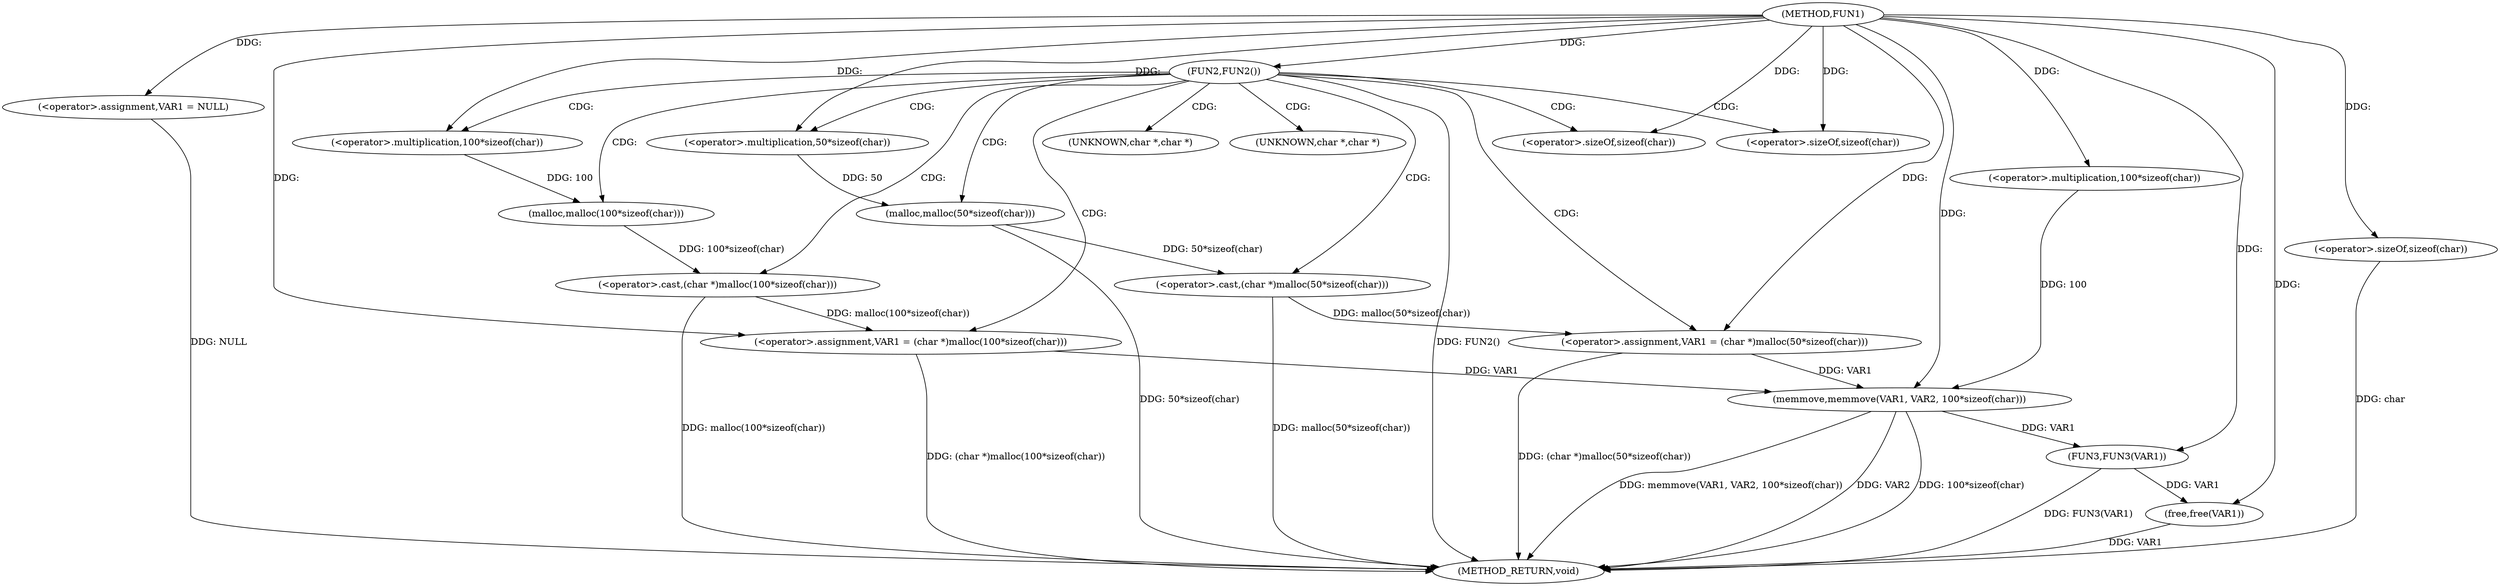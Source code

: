 digraph FUN1 {  
"1000100" [label = "(METHOD,FUN1)" ]
"1000142" [label = "(METHOD_RETURN,void)" ]
"1000103" [label = "(<operator>.assignment,VAR1 = NULL)" ]
"1000107" [label = "(FUN2,FUN2())" ]
"1000109" [label = "(<operator>.assignment,VAR1 = (char *)malloc(50*sizeof(char)))" ]
"1000111" [label = "(<operator>.cast,(char *)malloc(50*sizeof(char)))" ]
"1000113" [label = "(malloc,malloc(50*sizeof(char)))" ]
"1000114" [label = "(<operator>.multiplication,50*sizeof(char))" ]
"1000116" [label = "(<operator>.sizeOf,sizeof(char))" ]
"1000120" [label = "(<operator>.assignment,VAR1 = (char *)malloc(100*sizeof(char)))" ]
"1000122" [label = "(<operator>.cast,(char *)malloc(100*sizeof(char)))" ]
"1000124" [label = "(malloc,malloc(100*sizeof(char)))" ]
"1000125" [label = "(<operator>.multiplication,100*sizeof(char))" ]
"1000127" [label = "(<operator>.sizeOf,sizeof(char))" ]
"1000131" [label = "(memmove,memmove(VAR1, VAR2, 100*sizeof(char)))" ]
"1000134" [label = "(<operator>.multiplication,100*sizeof(char))" ]
"1000136" [label = "(<operator>.sizeOf,sizeof(char))" ]
"1000138" [label = "(FUN3,FUN3(VAR1))" ]
"1000140" [label = "(free,free(VAR1))" ]
"1000112" [label = "(UNKNOWN,char *,char *)" ]
"1000123" [label = "(UNKNOWN,char *,char *)" ]
  "1000107" -> "1000142"  [ label = "DDG: FUN2()"] 
  "1000103" -> "1000142"  [ label = "DDG: NULL"] 
  "1000113" -> "1000142"  [ label = "DDG: 50*sizeof(char)"] 
  "1000140" -> "1000142"  [ label = "DDG: VAR1"] 
  "1000131" -> "1000142"  [ label = "DDG: VAR2"] 
  "1000138" -> "1000142"  [ label = "DDG: FUN3(VAR1)"] 
  "1000109" -> "1000142"  [ label = "DDG: (char *)malloc(50*sizeof(char))"] 
  "1000131" -> "1000142"  [ label = "DDG: 100*sizeof(char)"] 
  "1000111" -> "1000142"  [ label = "DDG: malloc(50*sizeof(char))"] 
  "1000120" -> "1000142"  [ label = "DDG: (char *)malloc(100*sizeof(char))"] 
  "1000136" -> "1000142"  [ label = "DDG: char"] 
  "1000131" -> "1000142"  [ label = "DDG: memmove(VAR1, VAR2, 100*sizeof(char))"] 
  "1000122" -> "1000142"  [ label = "DDG: malloc(100*sizeof(char))"] 
  "1000100" -> "1000103"  [ label = "DDG: "] 
  "1000100" -> "1000107"  [ label = "DDG: "] 
  "1000111" -> "1000109"  [ label = "DDG: malloc(50*sizeof(char))"] 
  "1000100" -> "1000109"  [ label = "DDG: "] 
  "1000113" -> "1000111"  [ label = "DDG: 50*sizeof(char)"] 
  "1000114" -> "1000113"  [ label = "DDG: 50"] 
  "1000100" -> "1000114"  [ label = "DDG: "] 
  "1000100" -> "1000116"  [ label = "DDG: "] 
  "1000122" -> "1000120"  [ label = "DDG: malloc(100*sizeof(char))"] 
  "1000100" -> "1000120"  [ label = "DDG: "] 
  "1000124" -> "1000122"  [ label = "DDG: 100*sizeof(char)"] 
  "1000125" -> "1000124"  [ label = "DDG: 100"] 
  "1000100" -> "1000125"  [ label = "DDG: "] 
  "1000100" -> "1000127"  [ label = "DDG: "] 
  "1000120" -> "1000131"  [ label = "DDG: VAR1"] 
  "1000109" -> "1000131"  [ label = "DDG: VAR1"] 
  "1000100" -> "1000131"  [ label = "DDG: "] 
  "1000134" -> "1000131"  [ label = "DDG: 100"] 
  "1000100" -> "1000134"  [ label = "DDG: "] 
  "1000100" -> "1000136"  [ label = "DDG: "] 
  "1000131" -> "1000138"  [ label = "DDG: VAR1"] 
  "1000100" -> "1000138"  [ label = "DDG: "] 
  "1000138" -> "1000140"  [ label = "DDG: VAR1"] 
  "1000100" -> "1000140"  [ label = "DDG: "] 
  "1000107" -> "1000109"  [ label = "CDG: "] 
  "1000107" -> "1000112"  [ label = "CDG: "] 
  "1000107" -> "1000123"  [ label = "CDG: "] 
  "1000107" -> "1000124"  [ label = "CDG: "] 
  "1000107" -> "1000125"  [ label = "CDG: "] 
  "1000107" -> "1000116"  [ label = "CDG: "] 
  "1000107" -> "1000114"  [ label = "CDG: "] 
  "1000107" -> "1000120"  [ label = "CDG: "] 
  "1000107" -> "1000113"  [ label = "CDG: "] 
  "1000107" -> "1000127"  [ label = "CDG: "] 
  "1000107" -> "1000111"  [ label = "CDG: "] 
  "1000107" -> "1000122"  [ label = "CDG: "] 
}
